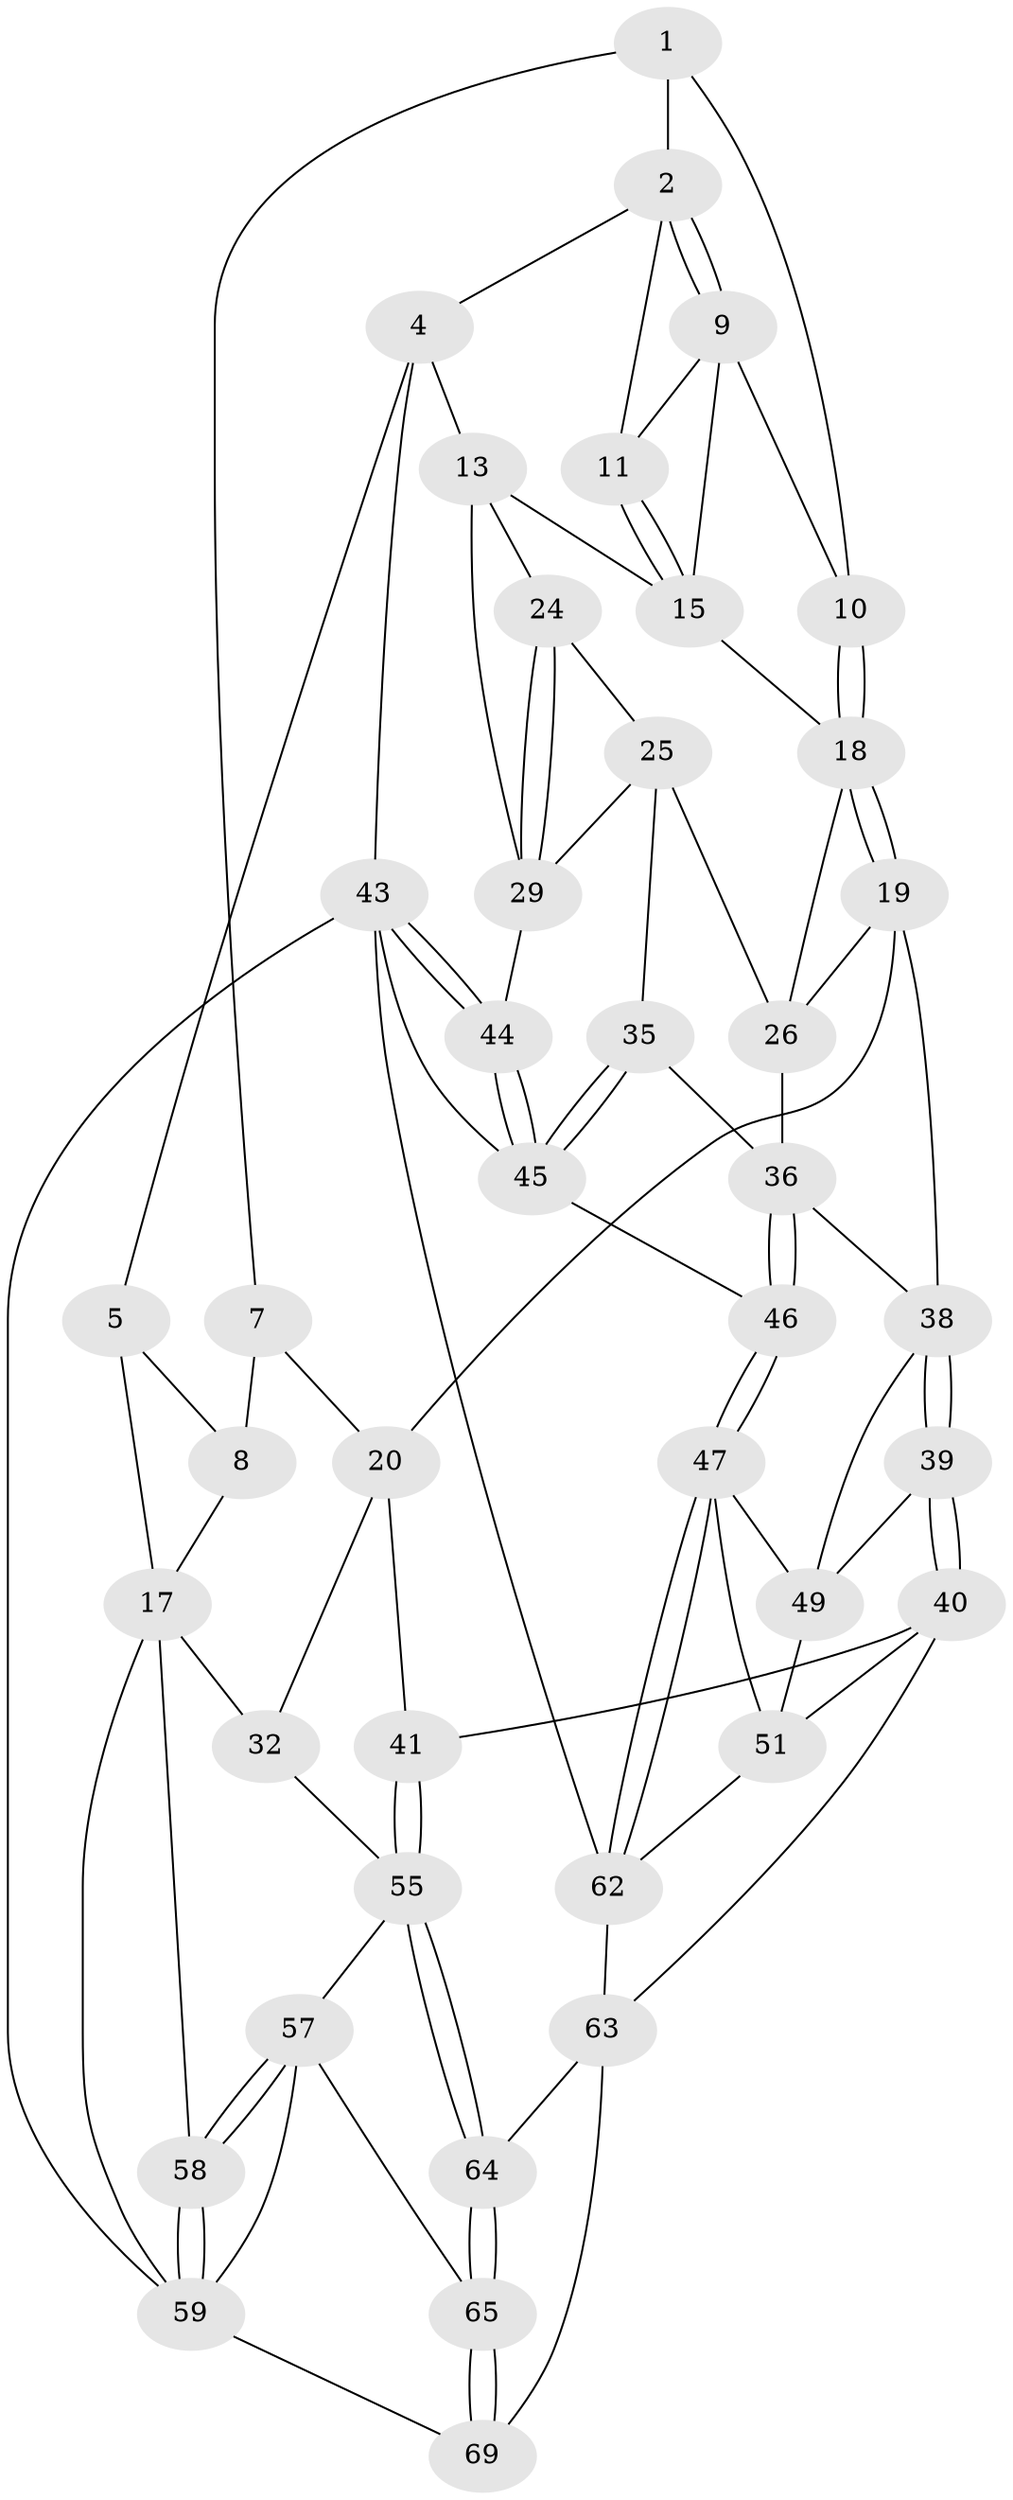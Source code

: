 // original degree distribution, {3: 0.028985507246376812, 4: 0.2028985507246377, 5: 0.6086956521739131, 6: 0.15942028985507245}
// Generated by graph-tools (version 1.1) at 2025/42/03/06/25 10:42:30]
// undirected, 42 vertices, 96 edges
graph export_dot {
graph [start="1"]
  node [color=gray90,style=filled];
  1 [pos="+0.45200330907371944+0",super="+6"];
  2 [pos="+0.5233489516418641+0",super="+3"];
  4 [pos="+1+0"];
  5 [pos="+0.12751020103482558+0"];
  7 [pos="+0.2300518921064554+0.23501600643780257",super="+21"];
  8 [pos="+0.16799645575257574+0.1828142333268985",super="+16"];
  9 [pos="+0.5284538998889462+0.2377340304886987",super="+12"];
  10 [pos="+0.4665460547262989+0.26390643022515464"];
  11 [pos="+0.7363623814842994+0.10237023564288783"];
  13 [pos="+1+0",super="+14"];
  15 [pos="+0.7534462216841944+0.3069613749512042",super="+22"];
  17 [pos="+0+0.20239086701697556",super="+33"];
  18 [pos="+0.4185425074892133+0.3553469819217897",super="+23"];
  19 [pos="+0.24953950541329978+0.45398646112567026",super="+28"];
  20 [pos="+0.2417914506342876+0.4532616007312656",super="+31"];
  24 [pos="+0.7904684744854297+0.3859892641323491"];
  25 [pos="+0.7246313963452077+0.5133080082627609",super="+34"];
  26 [pos="+0.7021429781846952+0.5236579443790061",super="+27"];
  29 [pos="+1+0.4904204150968764",super="+30"];
  32 [pos="+0.019027916334541616+0.603464928109861"];
  35 [pos="+0.8587678020180249+0.7033454797224516"];
  36 [pos="+0.8418430856426475+0.7245554781480438",super="+37"];
  38 [pos="+0.5081098183684131+0.6559753990543167",super="+42"];
  39 [pos="+0.4887940170752671+0.6960465134689532"];
  40 [pos="+0.4323361368680788+0.7817457644897374",super="+52"];
  41 [pos="+0.3731044857519222+0.789865169090587"];
  43 [pos="+1+1",super="+61"];
  44 [pos="+1+0.7908545673954827"];
  45 [pos="+1+0.7921572993676922",super="+53"];
  46 [pos="+0.8459565203700148+0.8183734889133082"];
  47 [pos="+0.7850313715723277+0.9235251753259079",super="+48"];
  49 [pos="+0.6801597163075108+0.7930224973926412",super="+50"];
  51 [pos="+0.5564030921153+0.9104534862881424",super="+54"];
  55 [pos="+0.30221836354909953+0.8179264104096008",super="+56"];
  57 [pos="+0.12517779660816658+0.9037269440689801",super="+66"];
  58 [pos="+0+1"];
  59 [pos="+0+1",super="+60"];
  62 [pos="+0.8581311087621099+1",super="+67"];
  63 [pos="+0.4136920086063209+0.9773968177139758",super="+68"];
  64 [pos="+0.2649770101342404+0.9111834786859608"];
  65 [pos="+0.24624538613939442+0.9397441255940105"];
  69 [pos="+0.2614122923804679+1"];
  1 -- 2;
  1 -- 10;
  1 -- 7;
  2 -- 9;
  2 -- 9;
  2 -- 11;
  2 -- 4;
  4 -- 5;
  4 -- 13;
  4 -- 43;
  5 -- 8;
  5 -- 17;
  7 -- 8 [weight=2];
  7 -- 20;
  8 -- 17;
  9 -- 10;
  9 -- 11;
  9 -- 15;
  10 -- 18;
  10 -- 18;
  11 -- 15;
  11 -- 15;
  13 -- 29;
  13 -- 24;
  13 -- 15;
  15 -- 18;
  17 -- 32;
  17 -- 58;
  17 -- 59;
  18 -- 19;
  18 -- 19;
  18 -- 26;
  19 -- 20;
  19 -- 38;
  19 -- 26;
  20 -- 32;
  20 -- 41;
  24 -- 25;
  24 -- 29;
  24 -- 29;
  25 -- 26;
  25 -- 35;
  25 -- 29;
  26 -- 36;
  29 -- 44;
  32 -- 55;
  35 -- 36;
  35 -- 45;
  35 -- 45;
  36 -- 46;
  36 -- 46;
  36 -- 38;
  38 -- 39;
  38 -- 39;
  38 -- 49;
  39 -- 40;
  39 -- 40;
  39 -- 49;
  40 -- 41;
  40 -- 51;
  40 -- 63;
  41 -- 55;
  41 -- 55;
  43 -- 44;
  43 -- 44;
  43 -- 62;
  43 -- 59;
  43 -- 45;
  44 -- 45;
  44 -- 45;
  45 -- 46;
  46 -- 47;
  46 -- 47;
  47 -- 62;
  47 -- 62;
  47 -- 49;
  47 -- 51;
  49 -- 51;
  51 -- 62;
  55 -- 64;
  55 -- 64;
  55 -- 57;
  57 -- 58;
  57 -- 58;
  57 -- 65;
  57 -- 59;
  58 -- 59;
  58 -- 59;
  59 -- 69;
  62 -- 63;
  63 -- 64;
  63 -- 69;
  64 -- 65;
  64 -- 65;
  65 -- 69;
  65 -- 69;
}

